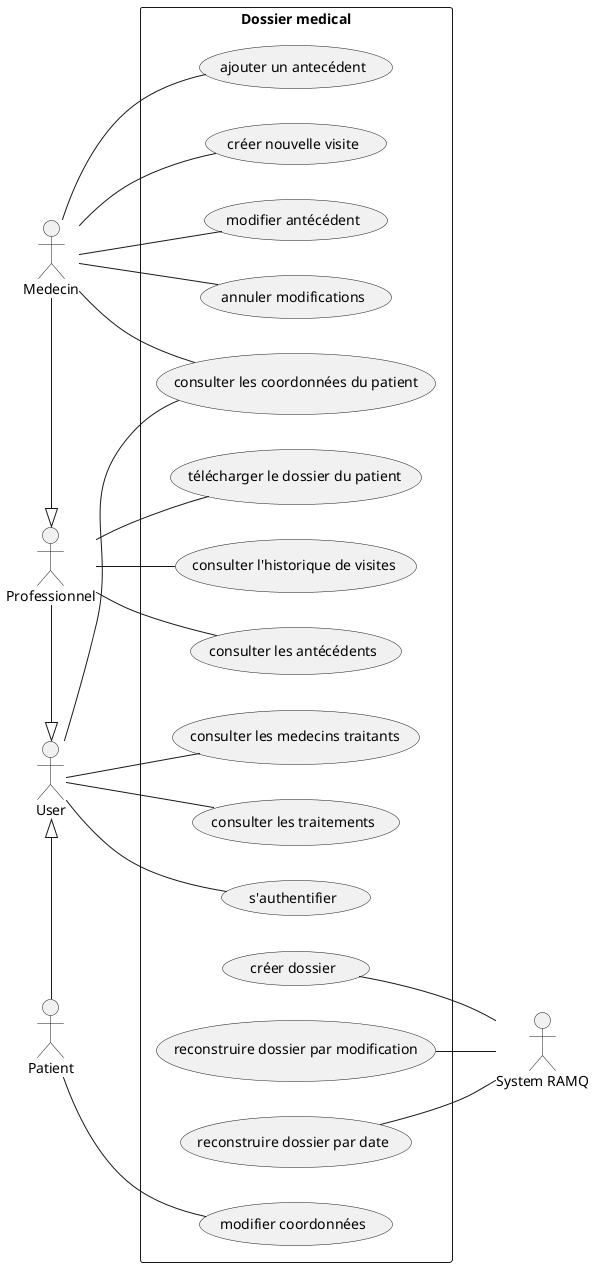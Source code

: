 @startuml
left to right direction

actor "User" as user
actor "Professionnel" as prof 
actor "Medecin" as med 

actor "System RAMQ" as ramq
actor "Patient" as pat 

rectangle "Dossier medical" {
  usecase "consulter l'historique de visites" as UC2
  usecase "consulter les antécédents" as UC3
  usecase "consulter les medecins traitants" as UC4
  usecase "consulter les traitements" as UC5
  usecase "s'authentifier" as UC6
  usecase "télécharger le dossier du patient" as UC7
  usecase "créer nouvelle visite" as UC8
  usecase "consulter les coordonnées du patient" as UC9
  usecase "modifier antécédent" as UC10
  usecase "annuler modifications" as UC12
  usecase "ajouter un antecédent" as UC13
  usecase "créer dossier" as UC14
  usecase "reconstruire dossier par modification" as UC15
  usecase "reconstruire dossier par date" as UC16
  usecase "modifier coordonnées" as UC17
}

prof -|> user
med -|> prof
user <|- pat

user -- UC4
user -- UC5
user -- UC6
user -- UC9

prof -- UC2
prof -- UC3
prof -- UC7

med -- UC8
med -- UC9
med -- UC10
med -- UC12
med -- UC13

pat -- UC17

UC14 -- ramq
UC15 -- ramq
UC16 -- ramq

@enduml